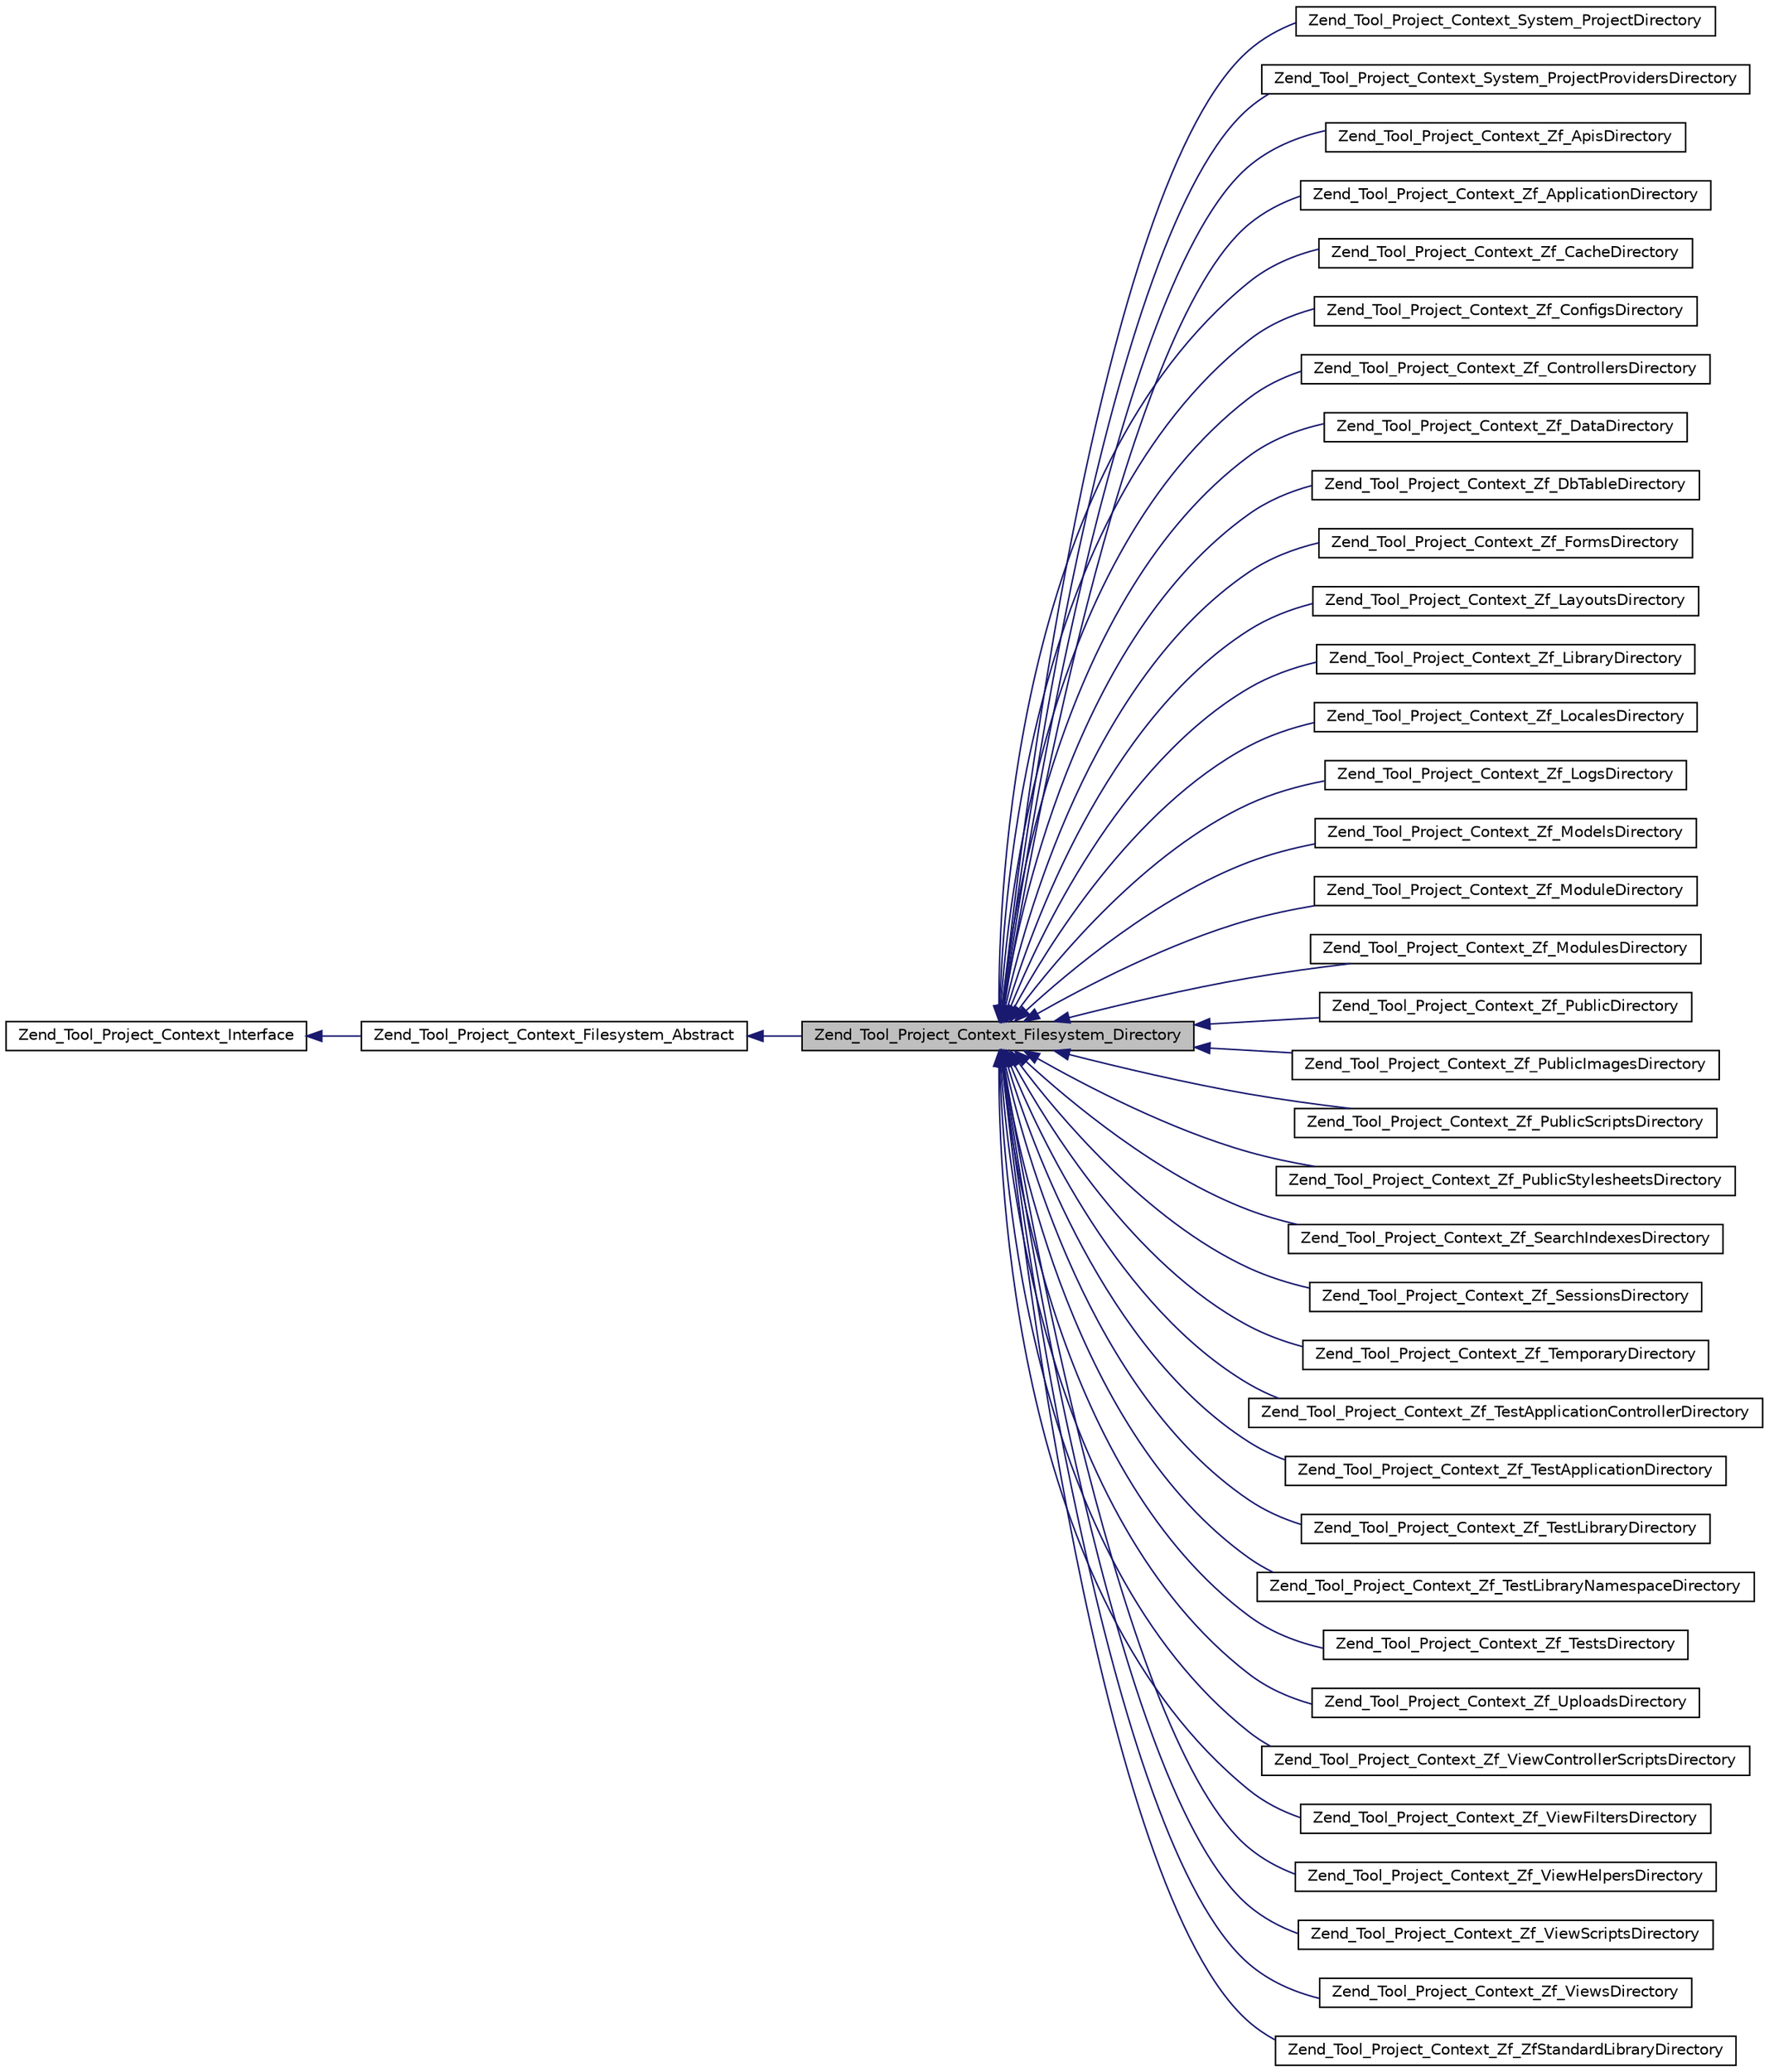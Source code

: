 digraph G
{
  edge [fontname="Helvetica",fontsize="10",labelfontname="Helvetica",labelfontsize="10"];
  node [fontname="Helvetica",fontsize="10",shape=record];
  rankdir="LR";
  Node1 [label="Zend_Tool_Project_Context_Filesystem_Directory",height=0.2,width=0.4,color="black", fillcolor="grey75", style="filled" fontcolor="black"];
  Node2 -> Node1 [dir="back",color="midnightblue",fontsize="10",style="solid",fontname="Helvetica"];
  Node2 [label="Zend_Tool_Project_Context_Filesystem_Abstract",height=0.2,width=0.4,color="black", fillcolor="white", style="filled",URL="$class_zend___tool___project___context___filesystem___abstract.html"];
  Node3 -> Node2 [dir="back",color="midnightblue",fontsize="10",style="solid",fontname="Helvetica"];
  Node3 [label="Zend_Tool_Project_Context_Interface",height=0.2,width=0.4,color="black", fillcolor="white", style="filled",URL="$interface_zend___tool___project___context___interface.html"];
  Node1 -> Node4 [dir="back",color="midnightblue",fontsize="10",style="solid",fontname="Helvetica"];
  Node4 [label="Zend_Tool_Project_Context_System_ProjectDirectory",height=0.2,width=0.4,color="black", fillcolor="white", style="filled",URL="$class_zend___tool___project___context___system___project_directory.html"];
  Node1 -> Node5 [dir="back",color="midnightblue",fontsize="10",style="solid",fontname="Helvetica"];
  Node5 [label="Zend_Tool_Project_Context_System_ProjectProvidersDirectory",height=0.2,width=0.4,color="black", fillcolor="white", style="filled",URL="$class_zend___tool___project___context___system___project_providers_directory.html"];
  Node1 -> Node6 [dir="back",color="midnightblue",fontsize="10",style="solid",fontname="Helvetica"];
  Node6 [label="Zend_Tool_Project_Context_Zf_ApisDirectory",height=0.2,width=0.4,color="black", fillcolor="white", style="filled",URL="$class_zend___tool___project___context___zf___apis_directory.html"];
  Node1 -> Node7 [dir="back",color="midnightblue",fontsize="10",style="solid",fontname="Helvetica"];
  Node7 [label="Zend_Tool_Project_Context_Zf_ApplicationDirectory",height=0.2,width=0.4,color="black", fillcolor="white", style="filled",URL="$class_zend___tool___project___context___zf___application_directory.html"];
  Node1 -> Node8 [dir="back",color="midnightblue",fontsize="10",style="solid",fontname="Helvetica"];
  Node8 [label="Zend_Tool_Project_Context_Zf_CacheDirectory",height=0.2,width=0.4,color="black", fillcolor="white", style="filled",URL="$class_zend___tool___project___context___zf___cache_directory.html"];
  Node1 -> Node9 [dir="back",color="midnightblue",fontsize="10",style="solid",fontname="Helvetica"];
  Node9 [label="Zend_Tool_Project_Context_Zf_ConfigsDirectory",height=0.2,width=0.4,color="black", fillcolor="white", style="filled",URL="$class_zend___tool___project___context___zf___configs_directory.html"];
  Node1 -> Node10 [dir="back",color="midnightblue",fontsize="10",style="solid",fontname="Helvetica"];
  Node10 [label="Zend_Tool_Project_Context_Zf_ControllersDirectory",height=0.2,width=0.4,color="black", fillcolor="white", style="filled",URL="$class_zend___tool___project___context___zf___controllers_directory.html"];
  Node1 -> Node11 [dir="back",color="midnightblue",fontsize="10",style="solid",fontname="Helvetica"];
  Node11 [label="Zend_Tool_Project_Context_Zf_DataDirectory",height=0.2,width=0.4,color="black", fillcolor="white", style="filled",URL="$class_zend___tool___project___context___zf___data_directory.html"];
  Node1 -> Node12 [dir="back",color="midnightblue",fontsize="10",style="solid",fontname="Helvetica"];
  Node12 [label="Zend_Tool_Project_Context_Zf_DbTableDirectory",height=0.2,width=0.4,color="black", fillcolor="white", style="filled",URL="$class_zend___tool___project___context___zf___db_table_directory.html"];
  Node1 -> Node13 [dir="back",color="midnightblue",fontsize="10",style="solid",fontname="Helvetica"];
  Node13 [label="Zend_Tool_Project_Context_Zf_FormsDirectory",height=0.2,width=0.4,color="black", fillcolor="white", style="filled",URL="$class_zend___tool___project___context___zf___forms_directory.html"];
  Node1 -> Node14 [dir="back",color="midnightblue",fontsize="10",style="solid",fontname="Helvetica"];
  Node14 [label="Zend_Tool_Project_Context_Zf_LayoutsDirectory",height=0.2,width=0.4,color="black", fillcolor="white", style="filled",URL="$class_zend___tool___project___context___zf___layouts_directory.html"];
  Node1 -> Node15 [dir="back",color="midnightblue",fontsize="10",style="solid",fontname="Helvetica"];
  Node15 [label="Zend_Tool_Project_Context_Zf_LibraryDirectory",height=0.2,width=0.4,color="black", fillcolor="white", style="filled",URL="$class_zend___tool___project___context___zf___library_directory.html"];
  Node1 -> Node16 [dir="back",color="midnightblue",fontsize="10",style="solid",fontname="Helvetica"];
  Node16 [label="Zend_Tool_Project_Context_Zf_LocalesDirectory",height=0.2,width=0.4,color="black", fillcolor="white", style="filled",URL="$class_zend___tool___project___context___zf___locales_directory.html"];
  Node1 -> Node17 [dir="back",color="midnightblue",fontsize="10",style="solid",fontname="Helvetica"];
  Node17 [label="Zend_Tool_Project_Context_Zf_LogsDirectory",height=0.2,width=0.4,color="black", fillcolor="white", style="filled",URL="$class_zend___tool___project___context___zf___logs_directory.html"];
  Node1 -> Node18 [dir="back",color="midnightblue",fontsize="10",style="solid",fontname="Helvetica"];
  Node18 [label="Zend_Tool_Project_Context_Zf_ModelsDirectory",height=0.2,width=0.4,color="black", fillcolor="white", style="filled",URL="$class_zend___tool___project___context___zf___models_directory.html"];
  Node1 -> Node19 [dir="back",color="midnightblue",fontsize="10",style="solid",fontname="Helvetica"];
  Node19 [label="Zend_Tool_Project_Context_Zf_ModuleDirectory",height=0.2,width=0.4,color="black", fillcolor="white", style="filled",URL="$class_zend___tool___project___context___zf___module_directory.html"];
  Node1 -> Node20 [dir="back",color="midnightblue",fontsize="10",style="solid",fontname="Helvetica"];
  Node20 [label="Zend_Tool_Project_Context_Zf_ModulesDirectory",height=0.2,width=0.4,color="black", fillcolor="white", style="filled",URL="$class_zend___tool___project___context___zf___modules_directory.html"];
  Node1 -> Node21 [dir="back",color="midnightblue",fontsize="10",style="solid",fontname="Helvetica"];
  Node21 [label="Zend_Tool_Project_Context_Zf_PublicDirectory",height=0.2,width=0.4,color="black", fillcolor="white", style="filled",URL="$class_zend___tool___project___context___zf___public_directory.html"];
  Node1 -> Node22 [dir="back",color="midnightblue",fontsize="10",style="solid",fontname="Helvetica"];
  Node22 [label="Zend_Tool_Project_Context_Zf_PublicImagesDirectory",height=0.2,width=0.4,color="black", fillcolor="white", style="filled",URL="$class_zend___tool___project___context___zf___public_images_directory.html"];
  Node1 -> Node23 [dir="back",color="midnightblue",fontsize="10",style="solid",fontname="Helvetica"];
  Node23 [label="Zend_Tool_Project_Context_Zf_PublicScriptsDirectory",height=0.2,width=0.4,color="black", fillcolor="white", style="filled",URL="$class_zend___tool___project___context___zf___public_scripts_directory.html"];
  Node1 -> Node24 [dir="back",color="midnightblue",fontsize="10",style="solid",fontname="Helvetica"];
  Node24 [label="Zend_Tool_Project_Context_Zf_PublicStylesheetsDirectory",height=0.2,width=0.4,color="black", fillcolor="white", style="filled",URL="$class_zend___tool___project___context___zf___public_stylesheets_directory.html"];
  Node1 -> Node25 [dir="back",color="midnightblue",fontsize="10",style="solid",fontname="Helvetica"];
  Node25 [label="Zend_Tool_Project_Context_Zf_SearchIndexesDirectory",height=0.2,width=0.4,color="black", fillcolor="white", style="filled",URL="$class_zend___tool___project___context___zf___search_indexes_directory.html"];
  Node1 -> Node26 [dir="back",color="midnightblue",fontsize="10",style="solid",fontname="Helvetica"];
  Node26 [label="Zend_Tool_Project_Context_Zf_SessionsDirectory",height=0.2,width=0.4,color="black", fillcolor="white", style="filled",URL="$class_zend___tool___project___context___zf___sessions_directory.html"];
  Node1 -> Node27 [dir="back",color="midnightblue",fontsize="10",style="solid",fontname="Helvetica"];
  Node27 [label="Zend_Tool_Project_Context_Zf_TemporaryDirectory",height=0.2,width=0.4,color="black", fillcolor="white", style="filled",URL="$class_zend___tool___project___context___zf___temporary_directory.html"];
  Node1 -> Node28 [dir="back",color="midnightblue",fontsize="10",style="solid",fontname="Helvetica"];
  Node28 [label="Zend_Tool_Project_Context_Zf_TestApplicationControllerDirectory",height=0.2,width=0.4,color="black", fillcolor="white", style="filled",URL="$class_zend___tool___project___context___zf___test_application_controller_directory.html"];
  Node1 -> Node29 [dir="back",color="midnightblue",fontsize="10",style="solid",fontname="Helvetica"];
  Node29 [label="Zend_Tool_Project_Context_Zf_TestApplicationDirectory",height=0.2,width=0.4,color="black", fillcolor="white", style="filled",URL="$class_zend___tool___project___context___zf___test_application_directory.html"];
  Node1 -> Node30 [dir="back",color="midnightblue",fontsize="10",style="solid",fontname="Helvetica"];
  Node30 [label="Zend_Tool_Project_Context_Zf_TestLibraryDirectory",height=0.2,width=0.4,color="black", fillcolor="white", style="filled",URL="$class_zend___tool___project___context___zf___test_library_directory.html"];
  Node1 -> Node31 [dir="back",color="midnightblue",fontsize="10",style="solid",fontname="Helvetica"];
  Node31 [label="Zend_Tool_Project_Context_Zf_TestLibraryNamespaceDirectory",height=0.2,width=0.4,color="black", fillcolor="white", style="filled",URL="$class_zend___tool___project___context___zf___test_library_namespace_directory.html"];
  Node1 -> Node32 [dir="back",color="midnightblue",fontsize="10",style="solid",fontname="Helvetica"];
  Node32 [label="Zend_Tool_Project_Context_Zf_TestsDirectory",height=0.2,width=0.4,color="black", fillcolor="white", style="filled",URL="$class_zend___tool___project___context___zf___tests_directory.html"];
  Node1 -> Node33 [dir="back",color="midnightblue",fontsize="10",style="solid",fontname="Helvetica"];
  Node33 [label="Zend_Tool_Project_Context_Zf_UploadsDirectory",height=0.2,width=0.4,color="black", fillcolor="white", style="filled",URL="$class_zend___tool___project___context___zf___uploads_directory.html"];
  Node1 -> Node34 [dir="back",color="midnightblue",fontsize="10",style="solid",fontname="Helvetica"];
  Node34 [label="Zend_Tool_Project_Context_Zf_ViewControllerScriptsDirectory",height=0.2,width=0.4,color="black", fillcolor="white", style="filled",URL="$class_zend___tool___project___context___zf___view_controller_scripts_directory.html"];
  Node1 -> Node35 [dir="back",color="midnightblue",fontsize="10",style="solid",fontname="Helvetica"];
  Node35 [label="Zend_Tool_Project_Context_Zf_ViewFiltersDirectory",height=0.2,width=0.4,color="black", fillcolor="white", style="filled",URL="$class_zend___tool___project___context___zf___view_filters_directory.html"];
  Node1 -> Node36 [dir="back",color="midnightblue",fontsize="10",style="solid",fontname="Helvetica"];
  Node36 [label="Zend_Tool_Project_Context_Zf_ViewHelpersDirectory",height=0.2,width=0.4,color="black", fillcolor="white", style="filled",URL="$class_zend___tool___project___context___zf___view_helpers_directory.html"];
  Node1 -> Node37 [dir="back",color="midnightblue",fontsize="10",style="solid",fontname="Helvetica"];
  Node37 [label="Zend_Tool_Project_Context_Zf_ViewScriptsDirectory",height=0.2,width=0.4,color="black", fillcolor="white", style="filled",URL="$class_zend___tool___project___context___zf___view_scripts_directory.html"];
  Node1 -> Node38 [dir="back",color="midnightblue",fontsize="10",style="solid",fontname="Helvetica"];
  Node38 [label="Zend_Tool_Project_Context_Zf_ViewsDirectory",height=0.2,width=0.4,color="black", fillcolor="white", style="filled",URL="$class_zend___tool___project___context___zf___views_directory.html"];
  Node1 -> Node39 [dir="back",color="midnightblue",fontsize="10",style="solid",fontname="Helvetica"];
  Node39 [label="Zend_Tool_Project_Context_Zf_ZfStandardLibraryDirectory",height=0.2,width=0.4,color="black", fillcolor="white", style="filled",URL="$class_zend___tool___project___context___zf___zf_standard_library_directory.html"];
}
